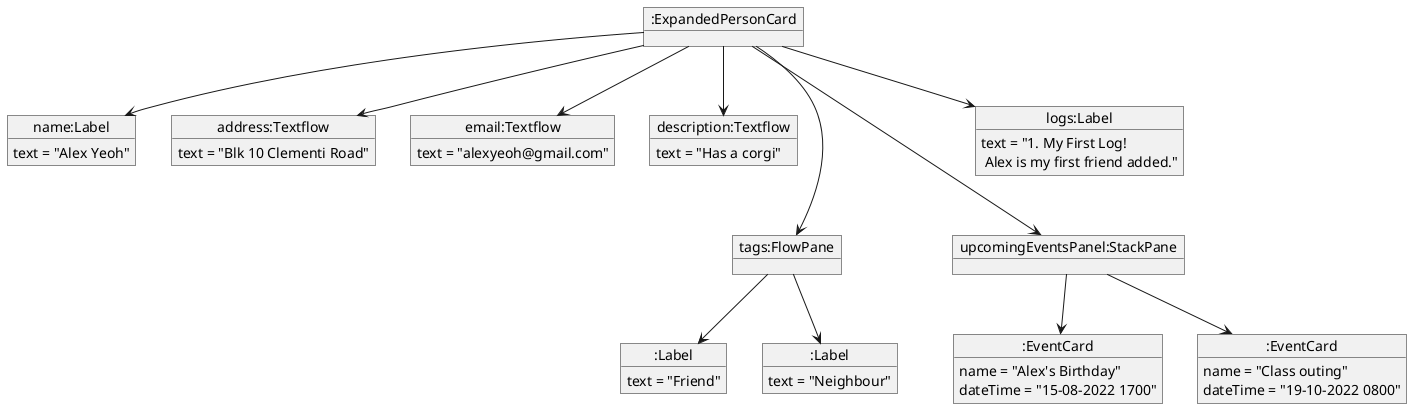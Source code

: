 

@startuml


object ":ExpandedPersonCard" as expcard
object "name:Label" as name
object "address:Textflow" as address
object "email:Textflow" as email
object "description:Textflow" as description
object "tags:FlowPane" as tags
object "upcomingEventsPanel:StackPane" as upcomingEvents
object "logs:Label" as logs
object ":Label" as tagLabelOne
object ":Label" as tagLabelTwo
object ":EventCard" as EventCardOne
object ":EventCard" as EventCardTwo

name : text = "Alex Yeoh"
address : text = "Blk 10 Clementi Road"
email : text = "alexyeoh@gmail.com"
description : text = "Has a corgi"
tagLabelOne : text = "Friend"
tagLabelTwo : text = "Neighbour"
logs : text = "1. My First Log! \n Alex is my first friend added."
EventCardOne : name = "Alex's Birthday"
EventCardOne : dateTime = "15-08-2022 1700"
EventCardTwo : name = "Class outing"
EventCardTwo : dateTime = "19-10-2022 0800"

expcard -down-> name
expcard -down-> address
expcard -down-> email
expcard -down-> description
expcard -down-> upcomingEvents
upcomingEvents -down-> EventCardOne
upcomingEvents -down-> EventCardTwo
expcard -down-> tags
expcard -down-> logs
description -[hidden]-> tags
logs -[hidden]-> upcomingEvents
tags -down-> tagLabelOne
tags -down-> tagLabelTwo

@enduml
